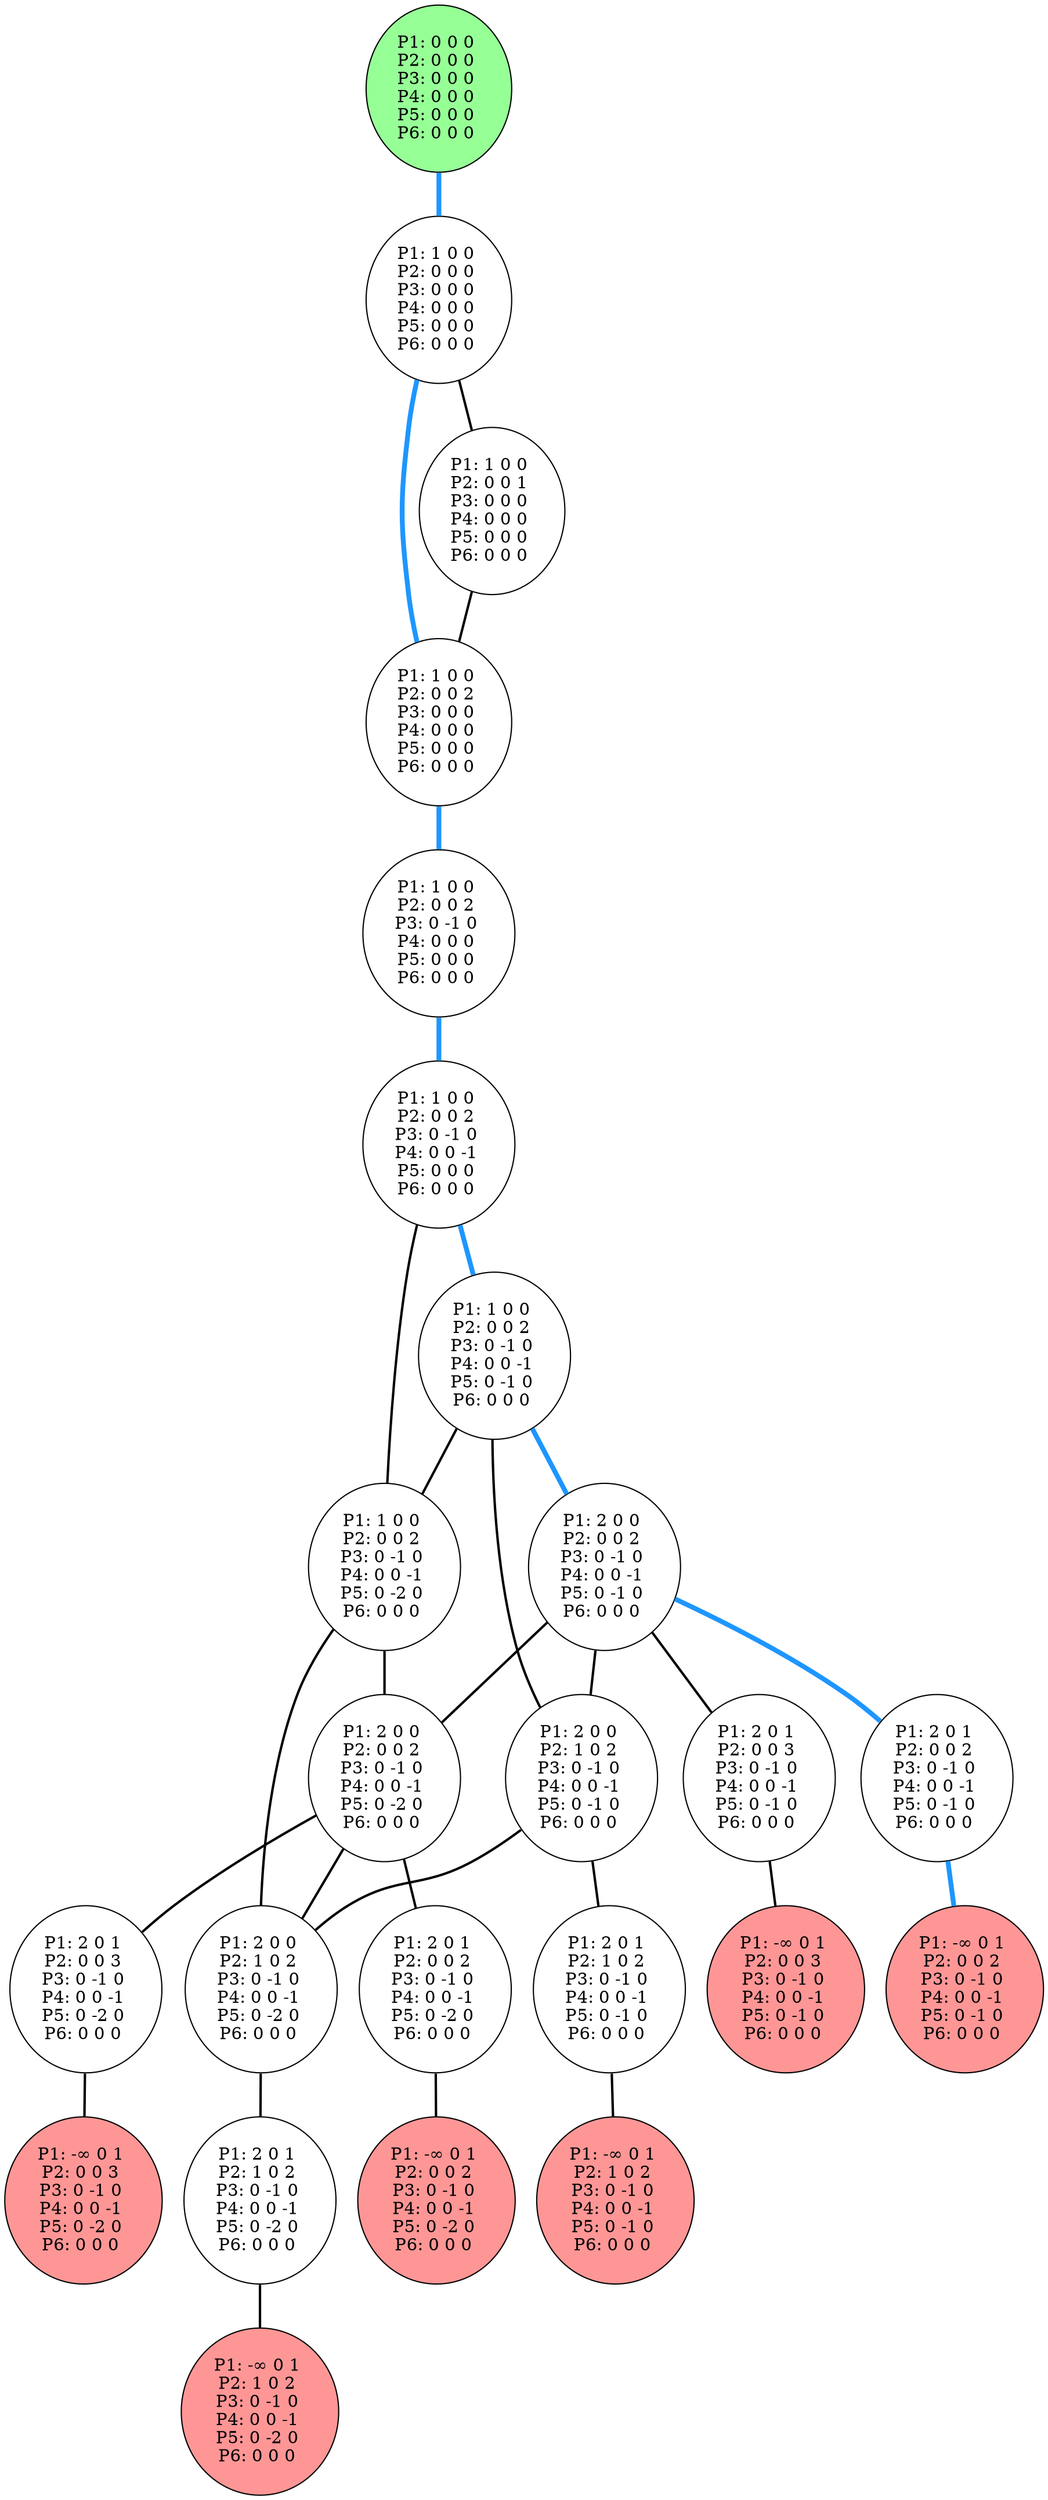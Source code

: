 graph G {
color = "black"
0 [label = "P1: 0 0 0 
P2: 0 0 0 
P3: 0 0 0 
P4: 0 0 0 
P5: 0 0 0 
P6: 0 0 0 
",  style="filled", fillcolor = "#96FF96"];
1 [label = "P1: 1 0 0 
P2: 0 0 0 
P3: 0 0 0 
P4: 0 0 0 
P5: 0 0 0 
P6: 0 0 0 
"];
2 [label = "P1: 1 0 0 
P2: 0 0 1 
P3: 0 0 0 
P4: 0 0 0 
P5: 0 0 0 
P6: 0 0 0 
"];
3 [label = "P1: 1 0 0 
P2: 0 0 2 
P3: 0 0 0 
P4: 0 0 0 
P5: 0 0 0 
P6: 0 0 0 
"];
4 [label = "P1: 1 0 0 
P2: 0 0 2 
P3: 0 -1 0 
P4: 0 0 0 
P5: 0 0 0 
P6: 0 0 0 
"];
5 [label = "P1: 1 0 0 
P2: 0 0 2 
P3: 0 -1 0 
P4: 0 0 -1 
P5: 0 0 0 
P6: 0 0 0 
"];
6 [label = "P1: 1 0 0 
P2: 0 0 2 
P3: 0 -1 0 
P4: 0 0 -1 
P5: 0 -1 0 
P6: 0 0 0 
"];
7 [label = "P1: 1 0 0 
P2: 0 0 2 
P3: 0 -1 0 
P4: 0 0 -1 
P5: 0 -2 0 
P6: 0 0 0 
"];
8 [label = "P1: 2 0 0 
P2: 0 0 2 
P3: 0 -1 0 
P4: 0 0 -1 
P5: 0 -1 0 
P6: 0 0 0 
"];
9 [label = "P1: 2 0 0 
P2: 1 0 2 
P3: 0 -1 0 
P4: 0 0 -1 
P5: 0 -1 0 
P6: 0 0 0 
"];
10 [label = "P1: 2 0 0 
P2: 0 0 2 
P3: 0 -1 0 
P4: 0 0 -1 
P5: 0 -2 0 
P6: 0 0 0 
"];
11 [label = "P1: 2 0 0 
P2: 1 0 2 
P3: 0 -1 0 
P4: 0 0 -1 
P5: 0 -2 0 
P6: 0 0 0 
"];
12 [label = "P1: 2 0 1 
P2: 0 0 2 
P3: 0 -1 0 
P4: 0 0 -1 
P5: 0 -1 0 
P6: 0 0 0 
"];
1212 [label = "P1: -∞ 0 1 
P2: 0 0 2 
P3: 0 -1 0 
P4: 0 0 -1 
P5: 0 -1 0 
P6: 0 0 0 
",  style="filled", fillcolor = "#FF9696"];
13 [label = "P1: 2 0 1 
P2: 0 0 3 
P3: 0 -1 0 
P4: 0 0 -1 
P5: 0 -1 0 
P6: 0 0 0 
"];
1313 [label = "P1: -∞ 0 1 
P2: 0 0 3 
P3: 0 -1 0 
P4: 0 0 -1 
P5: 0 -1 0 
P6: 0 0 0 
",  style="filled", fillcolor = "#FF9696"];
14 [label = "P1: 2 0 1 
P2: 1 0 2 
P3: 0 -1 0 
P4: 0 0 -1 
P5: 0 -1 0 
P6: 0 0 0 
"];
1414 [label = "P1: -∞ 0 1 
P2: 1 0 2 
P3: 0 -1 0 
P4: 0 0 -1 
P5: 0 -1 0 
P6: 0 0 0 
",  style="filled", fillcolor = "#FF9696"];
15 [label = "P1: 2 0 1 
P2: 0 0 2 
P3: 0 -1 0 
P4: 0 0 -1 
P5: 0 -2 0 
P6: 0 0 0 
"];
1515 [label = "P1: -∞ 0 1 
P2: 0 0 2 
P3: 0 -1 0 
P4: 0 0 -1 
P5: 0 -2 0 
P6: 0 0 0 
",  style="filled", fillcolor = "#FF9696"];
16 [label = "P1: 2 0 1 
P2: 0 0 3 
P3: 0 -1 0 
P4: 0 0 -1 
P5: 0 -2 0 
P6: 0 0 0 
"];
1616 [label = "P1: -∞ 0 1 
P2: 0 0 3 
P3: 0 -1 0 
P4: 0 0 -1 
P5: 0 -2 0 
P6: 0 0 0 
",  style="filled", fillcolor = "#FF9696"];
17 [label = "P1: 2 0 1 
P2: 1 0 2 
P3: 0 -1 0 
P4: 0 0 -1 
P5: 0 -2 0 
P6: 0 0 0 
"];
1717 [label = "P1: -∞ 0 1 
P2: 1 0 2 
P3: 0 -1 0 
P4: 0 0 -1 
P5: 0 -2 0 
P6: 0 0 0 
",  style="filled", fillcolor = "#FF9696"];
edge [style=bold];
0 -- 1 [color="#1E96FF", penwidth=4.0];

1 -- 2 [color=black];
1 -- 3 [color="#1E96FF", penwidth=4.0];

2 -- 3 [color=black];

3 -- 4 [color="#1E96FF", penwidth=4.0];

4 -- 5 [color="#1E96FF", penwidth=4.0];

5 -- 6 [color="#1E96FF", penwidth=4.0];
5 -- 7 [color=black];

6 -- 8 [color="#1E96FF", penwidth=4.0];
6 -- 9 [color=black];
6 -- 7 [color=black];

7 -- 10 [color=black];
7 -- 11 [color=black];

8 -- 12 [color="#1E96FF", penwidth=4.0];
8 -- 9 [color=black];
8 -- 13 [color=black];
8 -- 10 [color=black];

9 -- 14 [color=black];
9 -- 11 [color=black];

10 -- 15 [color=black];
10 -- 11 [color=black];
10 -- 16 [color=black];

11 -- 17 [color=black];


12 -- 1212 [color="#1E96FF", penwidth=4.0];

13 -- 1313 [color=black];

14 -- 1414 [color=black];

15 -- 1515 [color=black];

16 -- 1616 [color=black];

17 -- 1717 [color=black];
}
